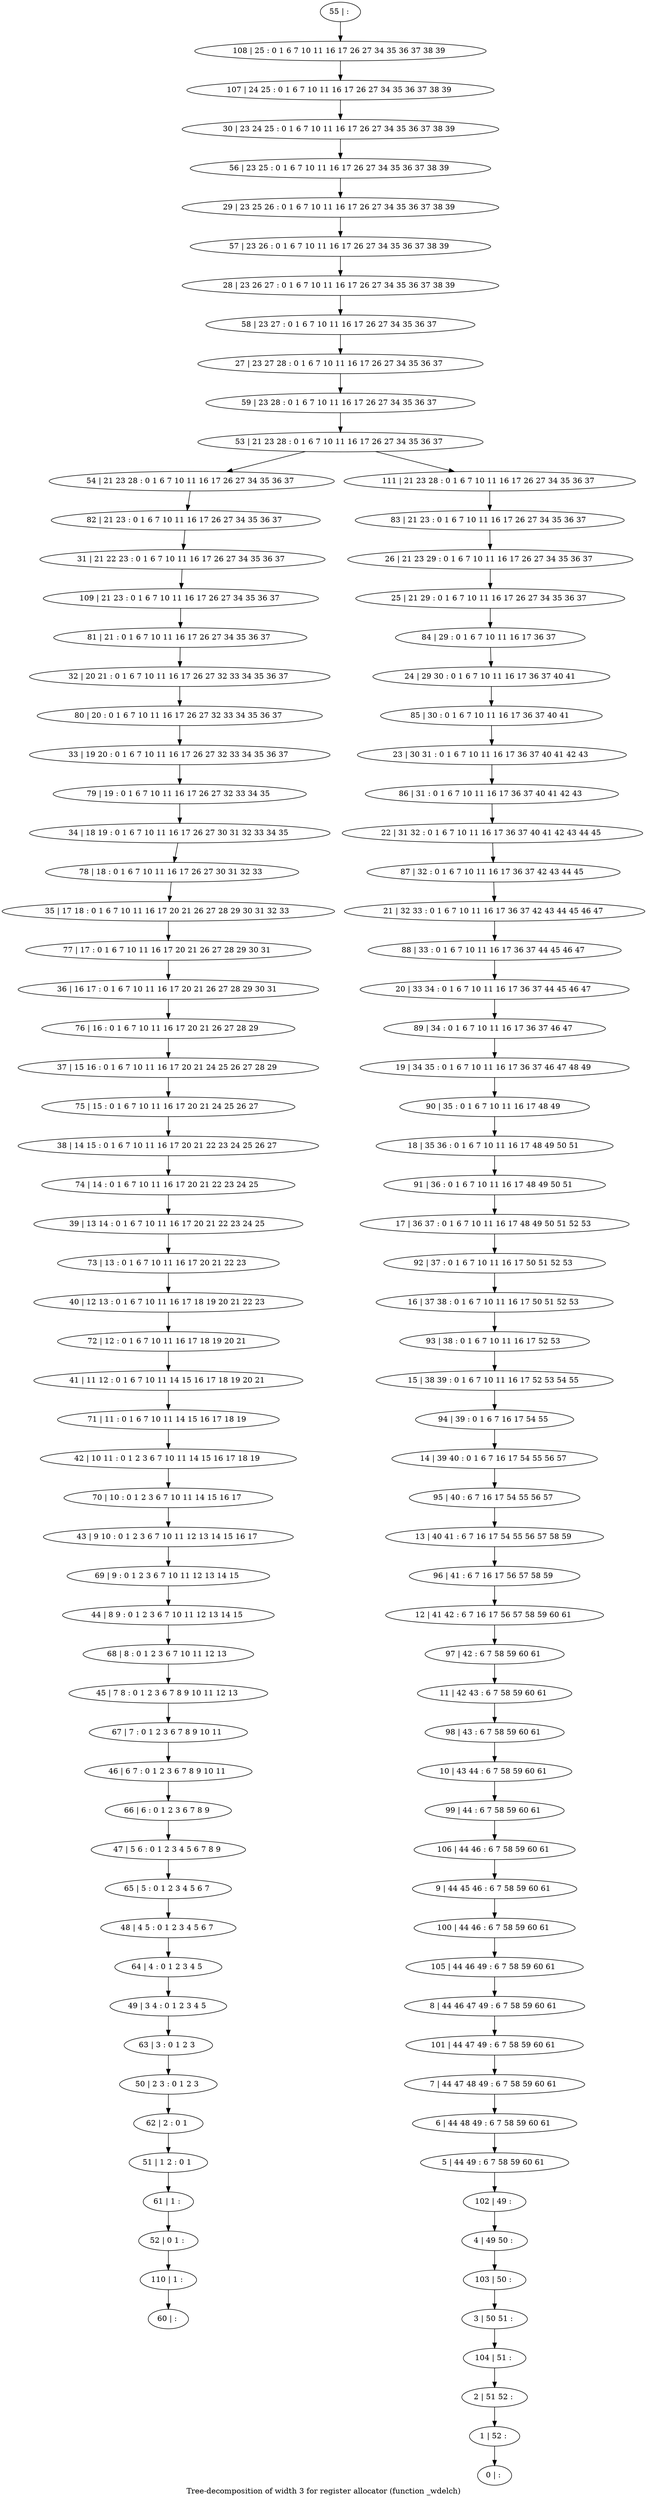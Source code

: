 digraph G {
graph [label="Tree-decomposition of width 3 for register allocator (function _wdelch)"]
0[label="0 | : "];
1[label="1 | 52 : "];
2[label="2 | 51 52 : "];
3[label="3 | 50 51 : "];
4[label="4 | 49 50 : "];
5[label="5 | 44 49 : 6 7 58 59 60 61 "];
6[label="6 | 44 48 49 : 6 7 58 59 60 61 "];
7[label="7 | 44 47 48 49 : 6 7 58 59 60 61 "];
8[label="8 | 44 46 47 49 : 6 7 58 59 60 61 "];
9[label="9 | 44 45 46 : 6 7 58 59 60 61 "];
10[label="10 | 43 44 : 6 7 58 59 60 61 "];
11[label="11 | 42 43 : 6 7 58 59 60 61 "];
12[label="12 | 41 42 : 6 7 16 17 56 57 58 59 60 61 "];
13[label="13 | 40 41 : 6 7 16 17 54 55 56 57 58 59 "];
14[label="14 | 39 40 : 0 1 6 7 16 17 54 55 56 57 "];
15[label="15 | 38 39 : 0 1 6 7 10 11 16 17 52 53 54 55 "];
16[label="16 | 37 38 : 0 1 6 7 10 11 16 17 50 51 52 53 "];
17[label="17 | 36 37 : 0 1 6 7 10 11 16 17 48 49 50 51 52 53 "];
18[label="18 | 35 36 : 0 1 6 7 10 11 16 17 48 49 50 51 "];
19[label="19 | 34 35 : 0 1 6 7 10 11 16 17 36 37 46 47 48 49 "];
20[label="20 | 33 34 : 0 1 6 7 10 11 16 17 36 37 44 45 46 47 "];
21[label="21 | 32 33 : 0 1 6 7 10 11 16 17 36 37 42 43 44 45 46 47 "];
22[label="22 | 31 32 : 0 1 6 7 10 11 16 17 36 37 40 41 42 43 44 45 "];
23[label="23 | 30 31 : 0 1 6 7 10 11 16 17 36 37 40 41 42 43 "];
24[label="24 | 29 30 : 0 1 6 7 10 11 16 17 36 37 40 41 "];
25[label="25 | 21 29 : 0 1 6 7 10 11 16 17 26 27 34 35 36 37 "];
26[label="26 | 21 23 29 : 0 1 6 7 10 11 16 17 26 27 34 35 36 37 "];
27[label="27 | 23 27 28 : 0 1 6 7 10 11 16 17 26 27 34 35 36 37 "];
28[label="28 | 23 26 27 : 0 1 6 7 10 11 16 17 26 27 34 35 36 37 38 39 "];
29[label="29 | 23 25 26 : 0 1 6 7 10 11 16 17 26 27 34 35 36 37 38 39 "];
30[label="30 | 23 24 25 : 0 1 6 7 10 11 16 17 26 27 34 35 36 37 38 39 "];
31[label="31 | 21 22 23 : 0 1 6 7 10 11 16 17 26 27 34 35 36 37 "];
32[label="32 | 20 21 : 0 1 6 7 10 11 16 17 26 27 32 33 34 35 36 37 "];
33[label="33 | 19 20 : 0 1 6 7 10 11 16 17 26 27 32 33 34 35 36 37 "];
34[label="34 | 18 19 : 0 1 6 7 10 11 16 17 26 27 30 31 32 33 34 35 "];
35[label="35 | 17 18 : 0 1 6 7 10 11 16 17 20 21 26 27 28 29 30 31 32 33 "];
36[label="36 | 16 17 : 0 1 6 7 10 11 16 17 20 21 26 27 28 29 30 31 "];
37[label="37 | 15 16 : 0 1 6 7 10 11 16 17 20 21 24 25 26 27 28 29 "];
38[label="38 | 14 15 : 0 1 6 7 10 11 16 17 20 21 22 23 24 25 26 27 "];
39[label="39 | 13 14 : 0 1 6 7 10 11 16 17 20 21 22 23 24 25 "];
40[label="40 | 12 13 : 0 1 6 7 10 11 16 17 18 19 20 21 22 23 "];
41[label="41 | 11 12 : 0 1 6 7 10 11 14 15 16 17 18 19 20 21 "];
42[label="42 | 10 11 : 0 1 2 3 6 7 10 11 14 15 16 17 18 19 "];
43[label="43 | 9 10 : 0 1 2 3 6 7 10 11 12 13 14 15 16 17 "];
44[label="44 | 8 9 : 0 1 2 3 6 7 10 11 12 13 14 15 "];
45[label="45 | 7 8 : 0 1 2 3 6 7 8 9 10 11 12 13 "];
46[label="46 | 6 7 : 0 1 2 3 6 7 8 9 10 11 "];
47[label="47 | 5 6 : 0 1 2 3 4 5 6 7 8 9 "];
48[label="48 | 4 5 : 0 1 2 3 4 5 6 7 "];
49[label="49 | 3 4 : 0 1 2 3 4 5 "];
50[label="50 | 2 3 : 0 1 2 3 "];
51[label="51 | 1 2 : 0 1 "];
52[label="52 | 0 1 : "];
53[label="53 | 21 23 28 : 0 1 6 7 10 11 16 17 26 27 34 35 36 37 "];
54[label="54 | 21 23 28 : 0 1 6 7 10 11 16 17 26 27 34 35 36 37 "];
55[label="55 | : "];
56[label="56 | 23 25 : 0 1 6 7 10 11 16 17 26 27 34 35 36 37 38 39 "];
57[label="57 | 23 26 : 0 1 6 7 10 11 16 17 26 27 34 35 36 37 38 39 "];
58[label="58 | 23 27 : 0 1 6 7 10 11 16 17 26 27 34 35 36 37 "];
59[label="59 | 23 28 : 0 1 6 7 10 11 16 17 26 27 34 35 36 37 "];
60[label="60 | : "];
61[label="61 | 1 : "];
62[label="62 | 2 : 0 1 "];
63[label="63 | 3 : 0 1 2 3 "];
64[label="64 | 4 : 0 1 2 3 4 5 "];
65[label="65 | 5 : 0 1 2 3 4 5 6 7 "];
66[label="66 | 6 : 0 1 2 3 6 7 8 9 "];
67[label="67 | 7 : 0 1 2 3 6 7 8 9 10 11 "];
68[label="68 | 8 : 0 1 2 3 6 7 10 11 12 13 "];
69[label="69 | 9 : 0 1 2 3 6 7 10 11 12 13 14 15 "];
70[label="70 | 10 : 0 1 2 3 6 7 10 11 14 15 16 17 "];
71[label="71 | 11 : 0 1 6 7 10 11 14 15 16 17 18 19 "];
72[label="72 | 12 : 0 1 6 7 10 11 16 17 18 19 20 21 "];
73[label="73 | 13 : 0 1 6 7 10 11 16 17 20 21 22 23 "];
74[label="74 | 14 : 0 1 6 7 10 11 16 17 20 21 22 23 24 25 "];
75[label="75 | 15 : 0 1 6 7 10 11 16 17 20 21 24 25 26 27 "];
76[label="76 | 16 : 0 1 6 7 10 11 16 17 20 21 26 27 28 29 "];
77[label="77 | 17 : 0 1 6 7 10 11 16 17 20 21 26 27 28 29 30 31 "];
78[label="78 | 18 : 0 1 6 7 10 11 16 17 26 27 30 31 32 33 "];
79[label="79 | 19 : 0 1 6 7 10 11 16 17 26 27 32 33 34 35 "];
80[label="80 | 20 : 0 1 6 7 10 11 16 17 26 27 32 33 34 35 36 37 "];
81[label="81 | 21 : 0 1 6 7 10 11 16 17 26 27 34 35 36 37 "];
82[label="82 | 21 23 : 0 1 6 7 10 11 16 17 26 27 34 35 36 37 "];
83[label="83 | 21 23 : 0 1 6 7 10 11 16 17 26 27 34 35 36 37 "];
84[label="84 | 29 : 0 1 6 7 10 11 16 17 36 37 "];
85[label="85 | 30 : 0 1 6 7 10 11 16 17 36 37 40 41 "];
86[label="86 | 31 : 0 1 6 7 10 11 16 17 36 37 40 41 42 43 "];
87[label="87 | 32 : 0 1 6 7 10 11 16 17 36 37 42 43 44 45 "];
88[label="88 | 33 : 0 1 6 7 10 11 16 17 36 37 44 45 46 47 "];
89[label="89 | 34 : 0 1 6 7 10 11 16 17 36 37 46 47 "];
90[label="90 | 35 : 0 1 6 7 10 11 16 17 48 49 "];
91[label="91 | 36 : 0 1 6 7 10 11 16 17 48 49 50 51 "];
92[label="92 | 37 : 0 1 6 7 10 11 16 17 50 51 52 53 "];
93[label="93 | 38 : 0 1 6 7 10 11 16 17 52 53 "];
94[label="94 | 39 : 0 1 6 7 16 17 54 55 "];
95[label="95 | 40 : 6 7 16 17 54 55 56 57 "];
96[label="96 | 41 : 6 7 16 17 56 57 58 59 "];
97[label="97 | 42 : 6 7 58 59 60 61 "];
98[label="98 | 43 : 6 7 58 59 60 61 "];
99[label="99 | 44 : 6 7 58 59 60 61 "];
100[label="100 | 44 46 : 6 7 58 59 60 61 "];
101[label="101 | 44 47 49 : 6 7 58 59 60 61 "];
102[label="102 | 49 : "];
103[label="103 | 50 : "];
104[label="104 | 51 : "];
105[label="105 | 44 46 49 : 6 7 58 59 60 61 "];
106[label="106 | 44 46 : 6 7 58 59 60 61 "];
107[label="107 | 24 25 : 0 1 6 7 10 11 16 17 26 27 34 35 36 37 38 39 "];
108[label="108 | 25 : 0 1 6 7 10 11 16 17 26 27 34 35 36 37 38 39 "];
109[label="109 | 21 23 : 0 1 6 7 10 11 16 17 26 27 34 35 36 37 "];
110[label="110 | 1 : "];
111[label="111 | 21 23 28 : 0 1 6 7 10 11 16 17 26 27 34 35 36 37 "];
61->52 ;
51->61 ;
62->51 ;
50->62 ;
63->50 ;
49->63 ;
64->49 ;
48->64 ;
65->48 ;
47->65 ;
66->47 ;
46->66 ;
67->46 ;
45->67 ;
68->45 ;
44->68 ;
69->44 ;
43->69 ;
70->43 ;
42->70 ;
71->42 ;
41->71 ;
72->41 ;
40->72 ;
73->40 ;
39->73 ;
74->39 ;
38->74 ;
75->38 ;
37->75 ;
76->37 ;
36->76 ;
77->36 ;
35->77 ;
78->35 ;
34->78 ;
79->34 ;
33->79 ;
80->33 ;
32->80 ;
81->32 ;
82->31 ;
54->82 ;
109->81 ;
31->109 ;
110->60 ;
52->110 ;
55->108 ;
108->107 ;
107->30 ;
30->56 ;
56->29 ;
29->57 ;
57->28 ;
28->58 ;
58->27 ;
27->59 ;
59->53 ;
83->26 ;
26->25 ;
25->84 ;
84->24 ;
24->85 ;
85->23 ;
23->86 ;
86->22 ;
22->87 ;
87->21 ;
21->88 ;
88->20 ;
20->89 ;
89->19 ;
19->90 ;
90->18 ;
18->91 ;
91->17 ;
17->92 ;
92->16 ;
16->93 ;
93->15 ;
15->94 ;
94->14 ;
14->95 ;
95->13 ;
13->96 ;
96->12 ;
12->97 ;
97->11 ;
11->98 ;
98->10 ;
10->99 ;
99->106 ;
106->9 ;
9->100 ;
100->105 ;
105->8 ;
8->101 ;
101->7 ;
7->6 ;
6->5 ;
5->102 ;
102->4 ;
4->103 ;
103->3 ;
3->104 ;
104->2 ;
2->1 ;
1->0 ;
111->83 ;
53->54 ;
53->111 ;
}

